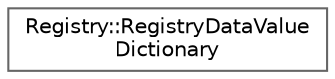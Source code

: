 digraph "Graphical Class Hierarchy"
{
 // LATEX_PDF_SIZE
  bgcolor="transparent";
  edge [fontname=Helvetica,fontsize=10,labelfontname=Helvetica,labelfontsize=10];
  node [fontname=Helvetica,fontsize=10,shape=box,height=0.2,width=0.4];
  rankdir="LR";
  Node0 [id="Node000000",label="Registry::RegistryDataValue\lDictionary",height=0.2,width=0.4,color="grey40", fillcolor="white", style="filled",URL="$struct_registry_1_1_registry_data_value_dictionary.html",tooltip=" "];
}
